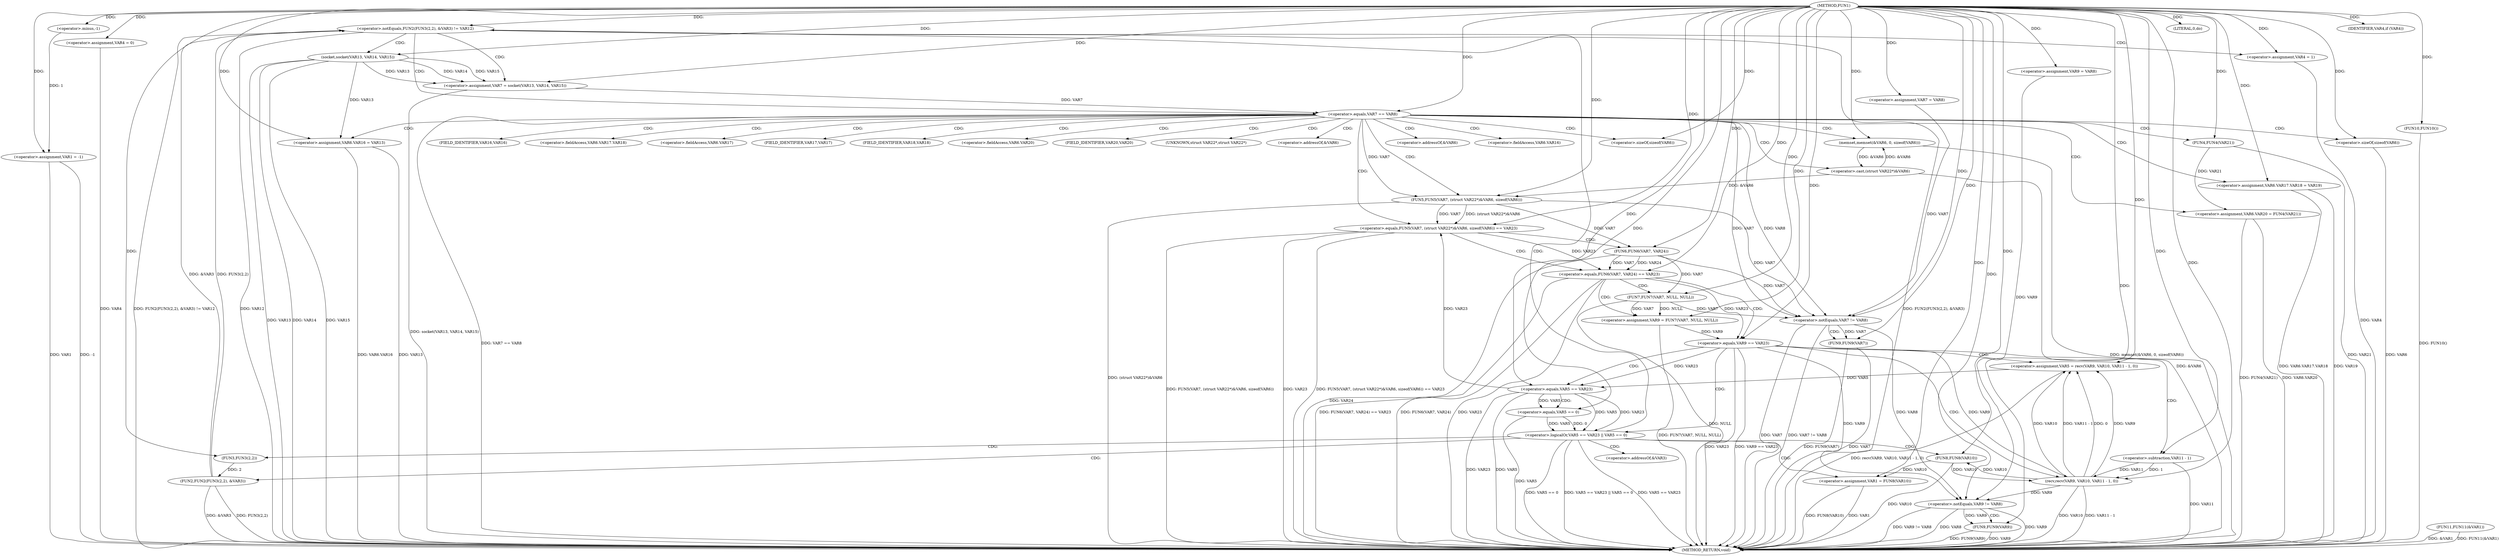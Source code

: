 digraph FUN1 {  
"1000100" [label = "(METHOD,FUN1)" ]
"1000254" [label = "(METHOD_RETURN,void)" ]
"1000103" [label = "(<operator>.assignment,VAR1 = -1)" ]
"1000105" [label = "(<operator>.minus,-1)" ]
"1000110" [label = "(<operator>.assignment,VAR4 = 0)" ]
"1000116" [label = "(<operator>.assignment,VAR7 = VAR8)" ]
"1000120" [label = "(<operator>.assignment,VAR9 = VAR8)" ]
"1000127" [label = "(<operator>.notEquals,FUN2(FUN3(2,2), &VAR3) != VAR12)" ]
"1000128" [label = "(FUN2,FUN2(FUN3(2,2), &VAR3))" ]
"1000129" [label = "(FUN3,FUN3(2,2))" ]
"1000137" [label = "(<operator>.assignment,VAR4 = 1)" ]
"1000140" [label = "(<operator>.assignment,VAR7 = socket(VAR13, VAR14, VAR15))" ]
"1000142" [label = "(socket,socket(VAR13, VAR14, VAR15))" ]
"1000147" [label = "(<operator>.equals,VAR7 == VAR8)" ]
"1000152" [label = "(memset,memset(&VAR6, 0, sizeof(VAR6)))" ]
"1000156" [label = "(<operator>.sizeOf,sizeof(VAR6))" ]
"1000158" [label = "(<operator>.assignment,VAR6.VAR16 = VAR13)" ]
"1000163" [label = "(<operator>.assignment,VAR6.VAR17.VAR18 = VAR19)" ]
"1000170" [label = "(<operator>.assignment,VAR6.VAR20 = FUN4(VAR21))" ]
"1000174" [label = "(FUN4,FUN4(VAR21))" ]
"1000177" [label = "(<operator>.equals,FUN5(VAR7, (struct VAR22*)&VAR6, sizeof(VAR6)) == VAR23)" ]
"1000178" [label = "(FUN5,FUN5(VAR7, (struct VAR22*)&VAR6, sizeof(VAR6)))" ]
"1000180" [label = "(<operator>.cast,(struct VAR22*)&VAR6)" ]
"1000184" [label = "(<operator>.sizeOf,sizeof(VAR6))" ]
"1000190" [label = "(<operator>.equals,FUN6(VAR7, VAR24) == VAR23)" ]
"1000191" [label = "(FUN6,FUN6(VAR7, VAR24))" ]
"1000197" [label = "(<operator>.assignment,VAR9 = FUN7(VAR7, NULL, NULL))" ]
"1000199" [label = "(FUN7,FUN7(VAR7, NULL, NULL))" ]
"1000204" [label = "(<operator>.equals,VAR9 == VAR23)" ]
"1000209" [label = "(<operator>.assignment,VAR5 = recv(VAR9, VAR10, VAR11 - 1, 0))" ]
"1000211" [label = "(recv,recv(VAR9, VAR10, VAR11 - 1, 0))" ]
"1000214" [label = "(<operator>.subtraction,VAR11 - 1)" ]
"1000219" [label = "(<operator>.logicalOr,VAR5 == VAR23 || VAR5 == 0)" ]
"1000220" [label = "(<operator>.equals,VAR5 == VAR23)" ]
"1000223" [label = "(<operator>.equals,VAR5 == 0)" ]
"1000228" [label = "(<operator>.assignment,VAR1 = FUN8(VAR10))" ]
"1000230" [label = "(FUN8,FUN8(VAR10))" ]
"1000232" [label = "(LITERAL,0,do)" ]
"1000234" [label = "(<operator>.notEquals,VAR7 != VAR8)" ]
"1000238" [label = "(FUN9,FUN9(VAR7))" ]
"1000241" [label = "(<operator>.notEquals,VAR9 != VAR8)" ]
"1000245" [label = "(FUN9,FUN9(VAR9))" ]
"1000248" [label = "(IDENTIFIER,VAR4,if (VAR4))" ]
"1000250" [label = "(FUN10,FUN10())" ]
"1000251" [label = "(FUN11,FUN11(&VAR1))" ]
"1000132" [label = "(<operator>.addressOf,&VAR3)" ]
"1000153" [label = "(<operator>.addressOf,&VAR6)" ]
"1000159" [label = "(<operator>.fieldAccess,VAR6.VAR16)" ]
"1000161" [label = "(FIELD_IDENTIFIER,VAR16,VAR16)" ]
"1000164" [label = "(<operator>.fieldAccess,VAR6.VAR17.VAR18)" ]
"1000165" [label = "(<operator>.fieldAccess,VAR6.VAR17)" ]
"1000167" [label = "(FIELD_IDENTIFIER,VAR17,VAR17)" ]
"1000168" [label = "(FIELD_IDENTIFIER,VAR18,VAR18)" ]
"1000171" [label = "(<operator>.fieldAccess,VAR6.VAR20)" ]
"1000173" [label = "(FIELD_IDENTIFIER,VAR20,VAR20)" ]
"1000181" [label = "(UNKNOWN,struct VAR22*,struct VAR22*)" ]
"1000182" [label = "(<operator>.addressOf,&VAR6)" ]
  "1000140" -> "1000254"  [ label = "DDG: socket(VAR13, VAR14, VAR15)"] 
  "1000184" -> "1000254"  [ label = "DDG: VAR6"] 
  "1000238" -> "1000254"  [ label = "DDG: VAR7"] 
  "1000103" -> "1000254"  [ label = "DDG: VAR1"] 
  "1000220" -> "1000254"  [ label = "DDG: VAR23"] 
  "1000127" -> "1000254"  [ label = "DDG: FUN2(FUN3(2,2), &VAR3) != VAR12"] 
  "1000230" -> "1000254"  [ label = "DDG: VAR10"] 
  "1000245" -> "1000254"  [ label = "DDG: FUN9(VAR9)"] 
  "1000180" -> "1000254"  [ label = "DDG: &VAR6"] 
  "1000177" -> "1000254"  [ label = "DDG: FUN5(VAR7, (struct VAR22*)&VAR6, sizeof(VAR6))"] 
  "1000158" -> "1000254"  [ label = "DDG: VAR6.VAR16"] 
  "1000163" -> "1000254"  [ label = "DDG: VAR6.VAR17.VAR18"] 
  "1000177" -> "1000254"  [ label = "DDG: VAR23"] 
  "1000220" -> "1000254"  [ label = "DDG: VAR5"] 
  "1000251" -> "1000254"  [ label = "DDG: FUN11(&VAR1)"] 
  "1000190" -> "1000254"  [ label = "DDG: VAR23"] 
  "1000199" -> "1000254"  [ label = "DDG: NULL"] 
  "1000219" -> "1000254"  [ label = "DDG: VAR5 == 0"] 
  "1000163" -> "1000254"  [ label = "DDG: VAR19"] 
  "1000234" -> "1000254"  [ label = "DDG: VAR7"] 
  "1000190" -> "1000254"  [ label = "DDG: FUN6(VAR7, VAR24) == VAR23"] 
  "1000103" -> "1000254"  [ label = "DDG: -1"] 
  "1000219" -> "1000254"  [ label = "DDG: VAR5 == VAR23 || VAR5 == 0"] 
  "1000238" -> "1000254"  [ label = "DDG: FUN9(VAR7)"] 
  "1000211" -> "1000254"  [ label = "DDG: VAR11 - 1"] 
  "1000204" -> "1000254"  [ label = "DDG: VAR23"] 
  "1000128" -> "1000254"  [ label = "DDG: &VAR3"] 
  "1000152" -> "1000254"  [ label = "DDG: memset(&VAR6, 0, sizeof(VAR6))"] 
  "1000228" -> "1000254"  [ label = "DDG: VAR1"] 
  "1000251" -> "1000254"  [ label = "DDG: &VAR1"] 
  "1000128" -> "1000254"  [ label = "DDG: FUN3(2,2)"] 
  "1000142" -> "1000254"  [ label = "DDG: VAR14"] 
  "1000127" -> "1000254"  [ label = "DDG: VAR12"] 
  "1000190" -> "1000254"  [ label = "DDG: FUN6(VAR7, VAR24)"] 
  "1000178" -> "1000254"  [ label = "DDG: (struct VAR22*)&VAR6"] 
  "1000197" -> "1000254"  [ label = "DDG: FUN7(VAR7, NULL, NULL)"] 
  "1000211" -> "1000254"  [ label = "DDG: VAR10"] 
  "1000191" -> "1000254"  [ label = "DDG: VAR24"] 
  "1000209" -> "1000254"  [ label = "DDG: recv(VAR9, VAR10, VAR11 - 1, 0)"] 
  "1000234" -> "1000254"  [ label = "DDG: VAR7 != VAR8"] 
  "1000241" -> "1000254"  [ label = "DDG: VAR9"] 
  "1000142" -> "1000254"  [ label = "DDG: VAR15"] 
  "1000219" -> "1000254"  [ label = "DDG: VAR5 == VAR23"] 
  "1000170" -> "1000254"  [ label = "DDG: VAR6.VAR20"] 
  "1000142" -> "1000254"  [ label = "DDG: VAR13"] 
  "1000228" -> "1000254"  [ label = "DDG: FUN8(VAR10)"] 
  "1000214" -> "1000254"  [ label = "DDG: VAR11"] 
  "1000177" -> "1000254"  [ label = "DDG: FUN5(VAR7, (struct VAR22*)&VAR6, sizeof(VAR6)) == VAR23"] 
  "1000127" -> "1000254"  [ label = "DDG: FUN2(FUN3(2,2), &VAR3)"] 
  "1000250" -> "1000254"  [ label = "DDG: FUN10()"] 
  "1000137" -> "1000254"  [ label = "DDG: VAR4"] 
  "1000158" -> "1000254"  [ label = "DDG: VAR13"] 
  "1000245" -> "1000254"  [ label = "DDG: VAR9"] 
  "1000241" -> "1000254"  [ label = "DDG: VAR9 != VAR8"] 
  "1000147" -> "1000254"  [ label = "DDG: VAR7 == VAR8"] 
  "1000110" -> "1000254"  [ label = "DDG: VAR4"] 
  "1000170" -> "1000254"  [ label = "DDG: FUN4(VAR21)"] 
  "1000241" -> "1000254"  [ label = "DDG: VAR8"] 
  "1000174" -> "1000254"  [ label = "DDG: VAR21"] 
  "1000223" -> "1000254"  [ label = "DDG: VAR5"] 
  "1000204" -> "1000254"  [ label = "DDG: VAR9 == VAR23"] 
  "1000105" -> "1000103"  [ label = "DDG: 1"] 
  "1000100" -> "1000103"  [ label = "DDG: "] 
  "1000100" -> "1000105"  [ label = "DDG: "] 
  "1000100" -> "1000110"  [ label = "DDG: "] 
  "1000100" -> "1000116"  [ label = "DDG: "] 
  "1000100" -> "1000120"  [ label = "DDG: "] 
  "1000128" -> "1000127"  [ label = "DDG: FUN3(2,2)"] 
  "1000128" -> "1000127"  [ label = "DDG: &VAR3"] 
  "1000129" -> "1000128"  [ label = "DDG: 2"] 
  "1000100" -> "1000129"  [ label = "DDG: "] 
  "1000100" -> "1000127"  [ label = "DDG: "] 
  "1000100" -> "1000137"  [ label = "DDG: "] 
  "1000142" -> "1000140"  [ label = "DDG: VAR13"] 
  "1000142" -> "1000140"  [ label = "DDG: VAR14"] 
  "1000142" -> "1000140"  [ label = "DDG: VAR15"] 
  "1000100" -> "1000140"  [ label = "DDG: "] 
  "1000100" -> "1000142"  [ label = "DDG: "] 
  "1000140" -> "1000147"  [ label = "DDG: VAR7"] 
  "1000100" -> "1000147"  [ label = "DDG: "] 
  "1000180" -> "1000152"  [ label = "DDG: &VAR6"] 
  "1000100" -> "1000152"  [ label = "DDG: "] 
  "1000100" -> "1000156"  [ label = "DDG: "] 
  "1000142" -> "1000158"  [ label = "DDG: VAR13"] 
  "1000100" -> "1000158"  [ label = "DDG: "] 
  "1000100" -> "1000163"  [ label = "DDG: "] 
  "1000174" -> "1000170"  [ label = "DDG: VAR21"] 
  "1000100" -> "1000174"  [ label = "DDG: "] 
  "1000178" -> "1000177"  [ label = "DDG: VAR7"] 
  "1000178" -> "1000177"  [ label = "DDG: (struct VAR22*)&VAR6"] 
  "1000147" -> "1000178"  [ label = "DDG: VAR7"] 
  "1000100" -> "1000178"  [ label = "DDG: "] 
  "1000180" -> "1000178"  [ label = "DDG: &VAR6"] 
  "1000152" -> "1000180"  [ label = "DDG: &VAR6"] 
  "1000100" -> "1000184"  [ label = "DDG: "] 
  "1000220" -> "1000177"  [ label = "DDG: VAR23"] 
  "1000100" -> "1000177"  [ label = "DDG: "] 
  "1000191" -> "1000190"  [ label = "DDG: VAR7"] 
  "1000191" -> "1000190"  [ label = "DDG: VAR24"] 
  "1000178" -> "1000191"  [ label = "DDG: VAR7"] 
  "1000100" -> "1000191"  [ label = "DDG: "] 
  "1000177" -> "1000190"  [ label = "DDG: VAR23"] 
  "1000100" -> "1000190"  [ label = "DDG: "] 
  "1000199" -> "1000197"  [ label = "DDG: VAR7"] 
  "1000199" -> "1000197"  [ label = "DDG: NULL"] 
  "1000100" -> "1000197"  [ label = "DDG: "] 
  "1000191" -> "1000199"  [ label = "DDG: VAR7"] 
  "1000100" -> "1000199"  [ label = "DDG: "] 
  "1000197" -> "1000204"  [ label = "DDG: VAR9"] 
  "1000100" -> "1000204"  [ label = "DDG: "] 
  "1000190" -> "1000204"  [ label = "DDG: VAR23"] 
  "1000211" -> "1000209"  [ label = "DDG: VAR9"] 
  "1000211" -> "1000209"  [ label = "DDG: VAR10"] 
  "1000211" -> "1000209"  [ label = "DDG: VAR11 - 1"] 
  "1000211" -> "1000209"  [ label = "DDG: 0"] 
  "1000100" -> "1000209"  [ label = "DDG: "] 
  "1000204" -> "1000211"  [ label = "DDG: VAR9"] 
  "1000100" -> "1000211"  [ label = "DDG: "] 
  "1000230" -> "1000211"  [ label = "DDG: VAR10"] 
  "1000214" -> "1000211"  [ label = "DDG: VAR11"] 
  "1000214" -> "1000211"  [ label = "DDG: 1"] 
  "1000100" -> "1000214"  [ label = "DDG: "] 
  "1000220" -> "1000219"  [ label = "DDG: VAR5"] 
  "1000220" -> "1000219"  [ label = "DDG: VAR23"] 
  "1000209" -> "1000220"  [ label = "DDG: VAR5"] 
  "1000100" -> "1000220"  [ label = "DDG: "] 
  "1000204" -> "1000220"  [ label = "DDG: VAR23"] 
  "1000223" -> "1000219"  [ label = "DDG: VAR5"] 
  "1000223" -> "1000219"  [ label = "DDG: 0"] 
  "1000220" -> "1000223"  [ label = "DDG: VAR5"] 
  "1000100" -> "1000223"  [ label = "DDG: "] 
  "1000230" -> "1000228"  [ label = "DDG: VAR10"] 
  "1000100" -> "1000228"  [ label = "DDG: "] 
  "1000211" -> "1000230"  [ label = "DDG: VAR10"] 
  "1000100" -> "1000230"  [ label = "DDG: "] 
  "1000100" -> "1000232"  [ label = "DDG: "] 
  "1000116" -> "1000234"  [ label = "DDG: VAR7"] 
  "1000199" -> "1000234"  [ label = "DDG: VAR7"] 
  "1000178" -> "1000234"  [ label = "DDG: VAR7"] 
  "1000147" -> "1000234"  [ label = "DDG: VAR7"] 
  "1000191" -> "1000234"  [ label = "DDG: VAR7"] 
  "1000100" -> "1000234"  [ label = "DDG: "] 
  "1000147" -> "1000234"  [ label = "DDG: VAR8"] 
  "1000234" -> "1000238"  [ label = "DDG: VAR7"] 
  "1000100" -> "1000238"  [ label = "DDG: "] 
  "1000120" -> "1000241"  [ label = "DDG: VAR9"] 
  "1000211" -> "1000241"  [ label = "DDG: VAR9"] 
  "1000204" -> "1000241"  [ label = "DDG: VAR9"] 
  "1000100" -> "1000241"  [ label = "DDG: "] 
  "1000234" -> "1000241"  [ label = "DDG: VAR8"] 
  "1000241" -> "1000245"  [ label = "DDG: VAR9"] 
  "1000100" -> "1000245"  [ label = "DDG: "] 
  "1000100" -> "1000248"  [ label = "DDG: "] 
  "1000100" -> "1000250"  [ label = "DDG: "] 
  "1000127" -> "1000142"  [ label = "CDG: "] 
  "1000127" -> "1000137"  [ label = "CDG: "] 
  "1000127" -> "1000147"  [ label = "CDG: "] 
  "1000127" -> "1000140"  [ label = "CDG: "] 
  "1000147" -> "1000164"  [ label = "CDG: "] 
  "1000147" -> "1000174"  [ label = "CDG: "] 
  "1000147" -> "1000156"  [ label = "CDG: "] 
  "1000147" -> "1000161"  [ label = "CDG: "] 
  "1000147" -> "1000182"  [ label = "CDG: "] 
  "1000147" -> "1000180"  [ label = "CDG: "] 
  "1000147" -> "1000165"  [ label = "CDG: "] 
  "1000147" -> "1000167"  [ label = "CDG: "] 
  "1000147" -> "1000153"  [ label = "CDG: "] 
  "1000147" -> "1000152"  [ label = "CDG: "] 
  "1000147" -> "1000163"  [ label = "CDG: "] 
  "1000147" -> "1000168"  [ label = "CDG: "] 
  "1000147" -> "1000178"  [ label = "CDG: "] 
  "1000147" -> "1000159"  [ label = "CDG: "] 
  "1000147" -> "1000173"  [ label = "CDG: "] 
  "1000147" -> "1000158"  [ label = "CDG: "] 
  "1000147" -> "1000170"  [ label = "CDG: "] 
  "1000147" -> "1000171"  [ label = "CDG: "] 
  "1000147" -> "1000184"  [ label = "CDG: "] 
  "1000147" -> "1000177"  [ label = "CDG: "] 
  "1000147" -> "1000181"  [ label = "CDG: "] 
  "1000177" -> "1000191"  [ label = "CDG: "] 
  "1000177" -> "1000190"  [ label = "CDG: "] 
  "1000190" -> "1000199"  [ label = "CDG: "] 
  "1000190" -> "1000197"  [ label = "CDG: "] 
  "1000190" -> "1000204"  [ label = "CDG: "] 
  "1000204" -> "1000211"  [ label = "CDG: "] 
  "1000204" -> "1000219"  [ label = "CDG: "] 
  "1000204" -> "1000220"  [ label = "CDG: "] 
  "1000204" -> "1000214"  [ label = "CDG: "] 
  "1000204" -> "1000209"  [ label = "CDG: "] 
  "1000219" -> "1000230"  [ label = "CDG: "] 
  "1000219" -> "1000228"  [ label = "CDG: "] 
  "1000219" -> "1000127"  [ label = "CDG: "] 
  "1000219" -> "1000128"  [ label = "CDG: "] 
  "1000219" -> "1000132"  [ label = "CDG: "] 
  "1000219" -> "1000129"  [ label = "CDG: "] 
  "1000220" -> "1000223"  [ label = "CDG: "] 
  "1000234" -> "1000238"  [ label = "CDG: "] 
  "1000241" -> "1000245"  [ label = "CDG: "] 
}
